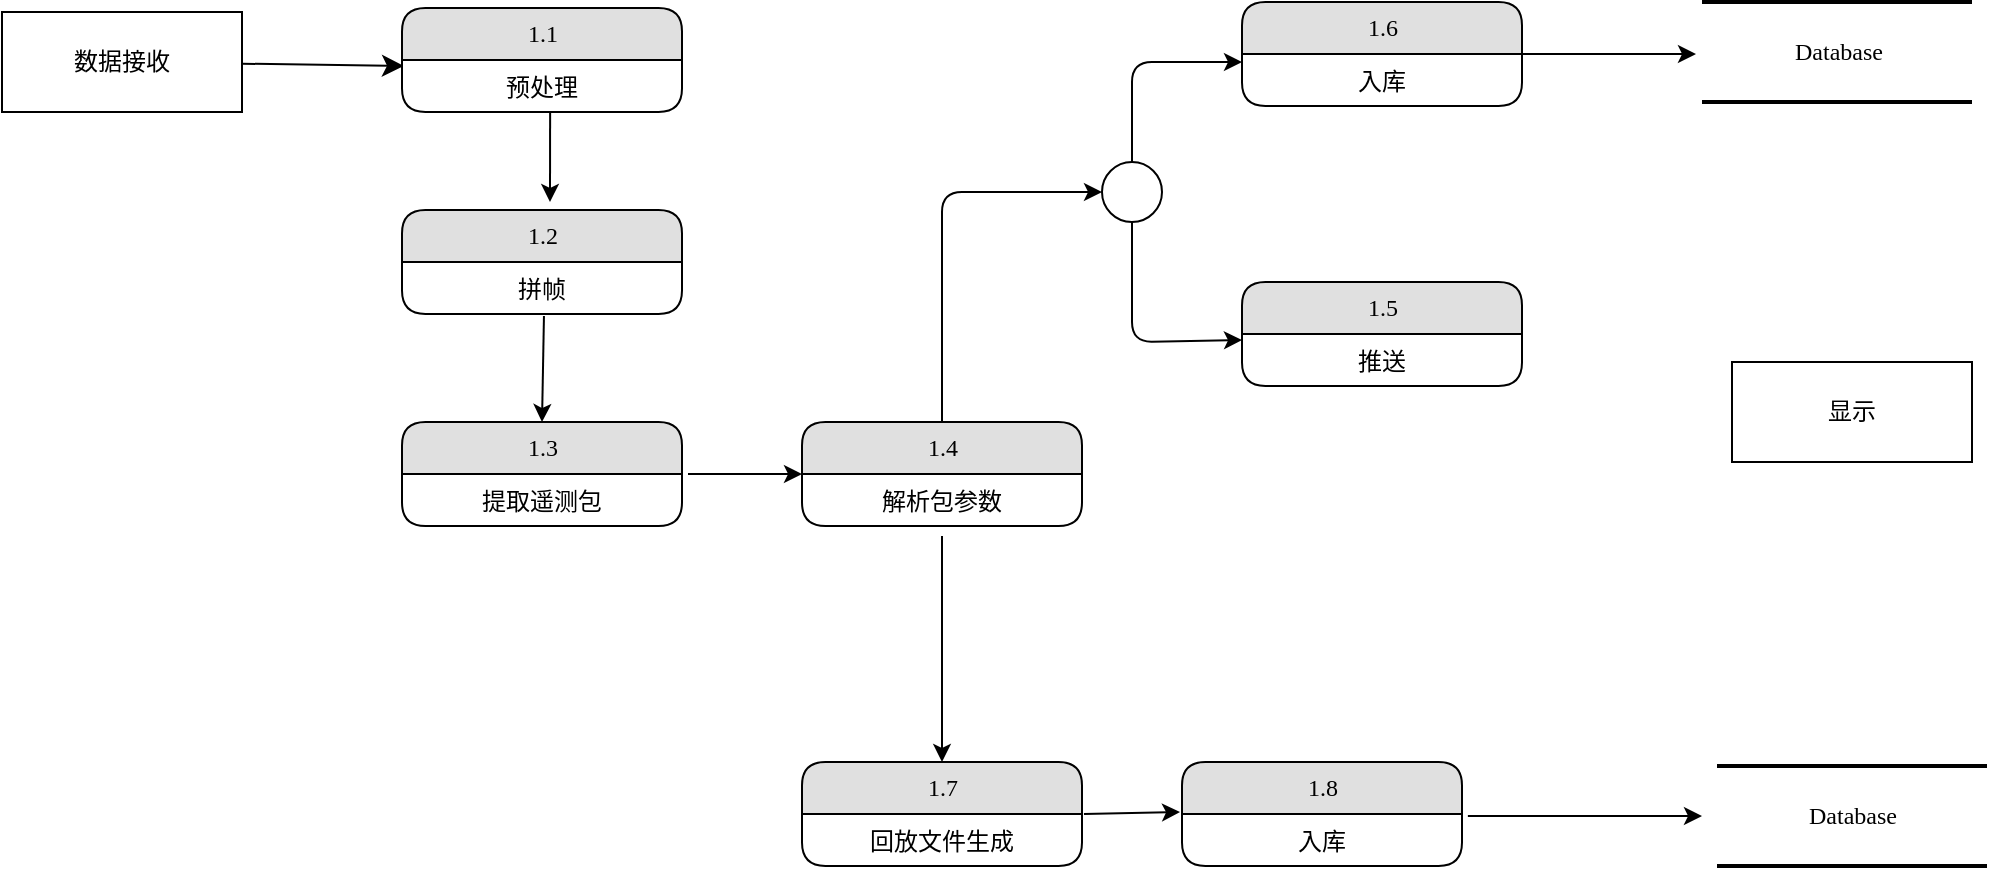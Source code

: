 <mxfile version="13.9.3" type="github">
  <diagram name="Page-1" id="52a04d89-c75d-2922-d76d-85b35f80e030">
    <mxGraphModel dx="1422" dy="806" grid="1" gridSize="10" guides="1" tooltips="1" connect="1" arrows="1" fold="1" page="1" pageScale="1" pageWidth="1100" pageHeight="850" background="#ffffff" math="0" shadow="0">
      <root>
        <mxCell id="0" />
        <mxCell id="1" parent="0" />
        <mxCell id="21ea969265ad0168-30" value="Database" style="html=1;rounded=0;shadow=0;comic=0;labelBackgroundColor=none;strokeWidth=2;fontFamily=Verdana;fontSize=12;align=center;shape=mxgraph.ios7ui.horLines;" parent="1" vertex="1">
          <mxGeometry x="910" y="50" width="135" height="50" as="geometry" />
        </mxCell>
        <mxCell id="17472293e6e8944d-29" value="显示" style="whiteSpace=wrap;html=1;rounded=0;shadow=0;comic=0;labelBackgroundColor=none;strokeWidth=1;fontFamily=Verdana;fontSize=12;align=center;" parent="1" vertex="1">
          <mxGeometry x="925" y="230" width="120" height="50" as="geometry" />
        </mxCell>
        <mxCell id="1fdf3b25b50cf41e-27" style="edgeStyle=none;html=1;labelBackgroundColor=none;startFill=0;startSize=8;endFill=1;endSize=8;fontFamily=Verdana;fontSize=12;entryX=0.007;entryY=0.115;entryDx=0;entryDy=0;entryPerimeter=0;" parent="1" source="17472293e6e8944d-30" target="1fdf3b25b50cf41e-18" edge="1">
          <mxGeometry relative="1" as="geometry" />
        </mxCell>
        <mxCell id="17472293e6e8944d-30" value="数据接收" style="whiteSpace=wrap;html=1;rounded=0;shadow=0;comic=0;labelBackgroundColor=none;strokeWidth=1;fontFamily=Verdana;fontSize=12;align=center;" parent="1" vertex="1">
          <mxGeometry x="60" y="55" width="120" height="50" as="geometry" />
        </mxCell>
        <mxCell id="1fdf3b25b50cf41e-1" value="1.5" style="swimlane;html=1;fontStyle=0;childLayout=stackLayout;horizontal=1;startSize=26;fillColor=#e0e0e0;horizontalStack=0;resizeParent=1;resizeLast=0;collapsible=1;marginBottom=0;swimlaneFillColor=#ffffff;align=center;rounded=1;shadow=0;comic=0;labelBackgroundColor=none;strokeWidth=1;fontFamily=Verdana;fontSize=12" parent="1" vertex="1">
          <mxGeometry x="680" y="190" width="140" height="52" as="geometry" />
        </mxCell>
        <mxCell id="1fdf3b25b50cf41e-2" value="推送" style="text;html=1;strokeColor=none;fillColor=none;spacingLeft=4;spacingRight=4;whiteSpace=wrap;overflow=hidden;rotatable=0;points=[[0,0.5],[1,0.5]];portConstraint=eastwest;align=center;" parent="1fdf3b25b50cf41e-1" vertex="1">
          <mxGeometry y="26" width="140" height="26" as="geometry" />
        </mxCell>
        <mxCell id="1fdf3b25b50cf41e-6" value="Database" style="html=1;rounded=0;shadow=0;comic=0;labelBackgroundColor=none;strokeWidth=2;fontFamily=Verdana;fontSize=12;align=center;shape=mxgraph.ios7ui.horLines;" parent="1" vertex="1">
          <mxGeometry x="917.5" y="432" width="135" height="50" as="geometry" />
        </mxCell>
        <mxCell id="1fdf3b25b50cf41e-7" value="1.6" style="swimlane;html=1;fontStyle=0;childLayout=stackLayout;horizontal=1;startSize=26;fillColor=#e0e0e0;horizontalStack=0;resizeParent=1;resizeLast=0;collapsible=1;marginBottom=0;swimlaneFillColor=#ffffff;align=center;rounded=1;shadow=0;comic=0;labelBackgroundColor=none;strokeWidth=1;fontFamily=Verdana;fontSize=12" parent="1" vertex="1">
          <mxGeometry x="680" y="50" width="140" height="52" as="geometry" />
        </mxCell>
        <mxCell id="1fdf3b25b50cf41e-8" value="入库" style="text;html=1;strokeColor=none;fillColor=none;spacingLeft=4;spacingRight=4;whiteSpace=wrap;overflow=hidden;rotatable=0;points=[[0,0.5],[1,0.5]];portConstraint=eastwest;align=center;" parent="1fdf3b25b50cf41e-7" vertex="1">
          <mxGeometry y="26" width="140" height="26" as="geometry" />
        </mxCell>
        <mxCell id="1fdf3b25b50cf41e-9" value="1.2" style="swimlane;html=1;fontStyle=0;childLayout=stackLayout;horizontal=1;startSize=26;fillColor=#e0e0e0;horizontalStack=0;resizeParent=1;resizeLast=0;collapsible=1;marginBottom=0;swimlaneFillColor=#ffffff;align=center;rounded=1;shadow=0;comic=0;labelBackgroundColor=none;strokeWidth=1;fontFamily=Verdana;fontSize=12" parent="1" vertex="1">
          <mxGeometry x="260" y="154" width="140" height="52" as="geometry" />
        </mxCell>
        <mxCell id="1fdf3b25b50cf41e-10" value="拼帧" style="text;html=1;strokeColor=none;fillColor=none;spacingLeft=4;spacingRight=4;whiteSpace=wrap;overflow=hidden;rotatable=0;points=[[0,0.5],[1,0.5]];portConstraint=eastwest;align=center;" parent="1fdf3b25b50cf41e-9" vertex="1">
          <mxGeometry y="26" width="140" height="26" as="geometry" />
        </mxCell>
        <mxCell id="1fdf3b25b50cf41e-13" value="1.3" style="swimlane;html=1;fontStyle=0;childLayout=stackLayout;horizontal=1;startSize=26;fillColor=#e0e0e0;horizontalStack=0;resizeParent=1;resizeLast=0;collapsible=1;marginBottom=0;swimlaneFillColor=#ffffff;align=center;rounded=1;shadow=0;comic=0;labelBackgroundColor=none;strokeWidth=1;fontFamily=Verdana;fontSize=12" parent="1" vertex="1">
          <mxGeometry x="260" y="260" width="140" height="52" as="geometry" />
        </mxCell>
        <mxCell id="1fdf3b25b50cf41e-14" value="提取遥测包" style="text;html=1;strokeColor=none;fillColor=none;spacingLeft=4;spacingRight=4;whiteSpace=wrap;overflow=hidden;rotatable=0;points=[[0,0.5],[1,0.5]];portConstraint=eastwest;align=center;" parent="1fdf3b25b50cf41e-13" vertex="1">
          <mxGeometry y="26" width="140" height="26" as="geometry" />
        </mxCell>
        <mxCell id="1fdf3b25b50cf41e-15" value="1.8" style="swimlane;html=1;fontStyle=0;childLayout=stackLayout;horizontal=1;startSize=26;fillColor=#e0e0e0;horizontalStack=0;resizeParent=1;resizeLast=0;collapsible=1;marginBottom=0;swimlaneFillColor=#ffffff;align=center;rounded=1;shadow=0;comic=0;labelBackgroundColor=none;strokeWidth=1;fontFamily=Verdana;fontSize=12" parent="1" vertex="1">
          <mxGeometry x="650" y="430" width="140" height="52" as="geometry" />
        </mxCell>
        <mxCell id="1fdf3b25b50cf41e-16" value="入库" style="text;html=1;strokeColor=none;fillColor=none;spacingLeft=4;spacingRight=4;whiteSpace=wrap;overflow=hidden;rotatable=0;points=[[0,0.5],[1,0.5]];portConstraint=eastwest;align=center;" parent="1fdf3b25b50cf41e-15" vertex="1">
          <mxGeometry y="26" width="140" height="26" as="geometry" />
        </mxCell>
        <mxCell id="1fdf3b25b50cf41e-17" value="1.1" style="swimlane;html=1;fontStyle=0;childLayout=stackLayout;horizontal=1;startSize=26;fillColor=#e0e0e0;horizontalStack=0;resizeParent=1;resizeLast=0;collapsible=1;marginBottom=0;swimlaneFillColor=#ffffff;align=center;rounded=1;shadow=0;comic=0;labelBackgroundColor=none;strokeWidth=1;fontFamily=Verdana;fontSize=12" parent="1" vertex="1">
          <mxGeometry x="260" y="53" width="140" height="52" as="geometry">
            <mxRectangle x="50" y="440" width="50" height="26" as="alternateBounds" />
          </mxGeometry>
        </mxCell>
        <mxCell id="1fdf3b25b50cf41e-18" value="预处理" style="text;html=1;strokeColor=none;fillColor=none;spacingLeft=4;spacingRight=4;whiteSpace=wrap;overflow=hidden;rotatable=0;points=[[0,0.5],[1,0.5]];portConstraint=eastwest;align=center;" parent="1fdf3b25b50cf41e-17" vertex="1">
          <mxGeometry y="26" width="140" height="26" as="geometry" />
        </mxCell>
        <mxCell id="1fdf3b25b50cf41e-19" value="1.4" style="swimlane;html=1;fontStyle=0;childLayout=stackLayout;horizontal=1;startSize=26;fillColor=#e0e0e0;horizontalStack=0;resizeParent=1;resizeLast=0;collapsible=1;marginBottom=0;swimlaneFillColor=#ffffff;align=center;rounded=1;shadow=0;comic=0;labelBackgroundColor=none;strokeWidth=1;fontFamily=Verdana;fontSize=12" parent="1" vertex="1">
          <mxGeometry x="460" y="260" width="140" height="52" as="geometry" />
        </mxCell>
        <mxCell id="1fdf3b25b50cf41e-20" value="解析包参数" style="text;html=1;strokeColor=none;fillColor=none;spacingLeft=4;spacingRight=4;whiteSpace=wrap;overflow=hidden;rotatable=0;points=[[0,0.5],[1,0.5]];portConstraint=eastwest;align=center;" parent="1fdf3b25b50cf41e-19" vertex="1">
          <mxGeometry y="26" width="140" height="26" as="geometry" />
        </mxCell>
        <mxCell id="1fdf3b25b50cf41e-21" value="1.7" style="swimlane;html=1;fontStyle=0;childLayout=stackLayout;horizontal=1;startSize=26;fillColor=#e0e0e0;horizontalStack=0;resizeParent=1;resizeLast=0;collapsible=1;marginBottom=0;swimlaneFillColor=#ffffff;align=center;rounded=1;shadow=0;comic=0;labelBackgroundColor=none;strokeWidth=1;fontFamily=Verdana;fontSize=12" parent="1" vertex="1">
          <mxGeometry x="460" y="430" width="140" height="52" as="geometry" />
        </mxCell>
        <mxCell id="1fdf3b25b50cf41e-22" value="回放文件生成" style="text;html=1;strokeColor=none;fillColor=none;spacingLeft=4;spacingRight=4;whiteSpace=wrap;overflow=hidden;rotatable=0;points=[[0,0.5],[1,0.5]];portConstraint=eastwest;align=center;" parent="1fdf3b25b50cf41e-21" vertex="1">
          <mxGeometry y="26" width="140" height="26" as="geometry" />
        </mxCell>
        <mxCell id="RBuiwRiVmpeP9ORaulmk-3" value="" style="endArrow=classic;html=1;exitX=1.007;exitY=0;exitDx=0;exitDy=0;exitPerimeter=0;entryX=-0.007;entryY=-0.038;entryDx=0;entryDy=0;entryPerimeter=0;" edge="1" parent="1" source="1fdf3b25b50cf41e-22" target="1fdf3b25b50cf41e-16">
          <mxGeometry width="50" height="50" relative="1" as="geometry">
            <mxPoint x="620" y="510" as="sourcePoint" />
            <mxPoint x="640" y="468" as="targetPoint" />
          </mxGeometry>
        </mxCell>
        <mxCell id="RBuiwRiVmpeP9ORaulmk-6" value="" style="endArrow=classic;html=1;exitX=0.5;exitY=0;exitDx=0;exitDy=0;entryX=0;entryY=0.5;entryDx=0;entryDy=0;" edge="1" parent="1" source="1fdf3b25b50cf41e-19" target="1fdf3b25b50cf41e-34">
          <mxGeometry width="50" height="50" relative="1" as="geometry">
            <mxPoint x="480" y="330" as="sourcePoint" />
            <mxPoint x="530" y="120" as="targetPoint" />
            <Array as="points">
              <mxPoint x="530" y="190" />
              <mxPoint x="530" y="145" />
            </Array>
          </mxGeometry>
        </mxCell>
        <mxCell id="RBuiwRiVmpeP9ORaulmk-8" value="" style="endArrow=classic;html=1;entryX=0;entryY=0.154;entryDx=0;entryDy=0;entryPerimeter=0;exitX=0.5;exitY=0;exitDx=0;exitDy=0;" edge="1" parent="1" source="1fdf3b25b50cf41e-34" target="1fdf3b25b50cf41e-8">
          <mxGeometry width="50" height="50" relative="1" as="geometry">
            <mxPoint x="620" y="140" as="sourcePoint" />
            <mxPoint x="670" y="80" as="targetPoint" />
            <Array as="points">
              <mxPoint x="625" y="80" />
            </Array>
          </mxGeometry>
        </mxCell>
        <mxCell id="1fdf3b25b50cf41e-34" value="" style="ellipse;whiteSpace=wrap;html=1;rounded=1;shadow=0;comic=0;labelBackgroundColor=none;strokeWidth=1;fontFamily=Verdana;fontSize=12;align=center;" parent="1" vertex="1">
          <mxGeometry x="610" y="130" width="30" height="30" as="geometry" />
        </mxCell>
        <mxCell id="RBuiwRiVmpeP9ORaulmk-11" value="" style="endArrow=classic;html=1;exitX=0.5;exitY=1;exitDx=0;exitDy=0;" edge="1" parent="1" source="1fdf3b25b50cf41e-34">
          <mxGeometry width="50" height="50" relative="1" as="geometry">
            <mxPoint x="625" y="170" as="sourcePoint" />
            <mxPoint x="680" y="219" as="targetPoint" />
            <Array as="points">
              <mxPoint x="625" y="220" />
            </Array>
          </mxGeometry>
        </mxCell>
        <mxCell id="RBuiwRiVmpeP9ORaulmk-12" value="" style="endArrow=classic;html=1;exitX=1;exitY=0.5;exitDx=0;exitDy=0;" edge="1" parent="1" source="1fdf3b25b50cf41e-7">
          <mxGeometry width="50" height="50" relative="1" as="geometry">
            <mxPoint x="820" y="81" as="sourcePoint" />
            <mxPoint x="907" y="76" as="targetPoint" />
          </mxGeometry>
        </mxCell>
        <mxCell id="RBuiwRiVmpeP9ORaulmk-13" value="" style="endArrow=classic;html=1;exitX=0.529;exitY=1;exitDx=0;exitDy=0;exitPerimeter=0;" edge="1" parent="1" source="1fdf3b25b50cf41e-18">
          <mxGeometry width="50" height="50" relative="1" as="geometry">
            <mxPoint x="420" y="130" as="sourcePoint" />
            <mxPoint x="334" y="150" as="targetPoint" />
          </mxGeometry>
        </mxCell>
        <mxCell id="RBuiwRiVmpeP9ORaulmk-15" value="" style="endArrow=classic;html=1;exitX=0.507;exitY=1.038;exitDx=0;exitDy=0;exitPerimeter=0;entryX=0.5;entryY=0;entryDx=0;entryDy=0;" edge="1" parent="1" source="1fdf3b25b50cf41e-10" target="1fdf3b25b50cf41e-13">
          <mxGeometry width="50" height="50" relative="1" as="geometry">
            <mxPoint x="400" y="250" as="sourcePoint" />
            <mxPoint x="330" y="250" as="targetPoint" />
          </mxGeometry>
        </mxCell>
        <mxCell id="RBuiwRiVmpeP9ORaulmk-16" value="" style="endArrow=classic;html=1;entryX=0;entryY=0.5;entryDx=0;entryDy=0;" edge="1" parent="1" target="1fdf3b25b50cf41e-19">
          <mxGeometry width="50" height="50" relative="1" as="geometry">
            <mxPoint x="403" y="286" as="sourcePoint" />
            <mxPoint x="430" y="242" as="targetPoint" />
            <Array as="points" />
          </mxGeometry>
        </mxCell>
        <mxCell id="RBuiwRiVmpeP9ORaulmk-18" value="" style="endArrow=classic;html=1;exitX=1.021;exitY=0.038;exitDx=0;exitDy=0;exitPerimeter=0;" edge="1" parent="1" source="1fdf3b25b50cf41e-16">
          <mxGeometry width="50" height="50" relative="1" as="geometry">
            <mxPoint x="800" y="460" as="sourcePoint" />
            <mxPoint x="910" y="457" as="targetPoint" />
            <Array as="points" />
          </mxGeometry>
        </mxCell>
        <mxCell id="RBuiwRiVmpeP9ORaulmk-20" value="" style="endArrow=classic;html=1;entryX=0.5;entryY=0;entryDx=0;entryDy=0;" edge="1" parent="1" target="1fdf3b25b50cf41e-21">
          <mxGeometry width="50" height="50" relative="1" as="geometry">
            <mxPoint x="530" y="317" as="sourcePoint" />
            <mxPoint x="530" y="390" as="targetPoint" />
          </mxGeometry>
        </mxCell>
      </root>
    </mxGraphModel>
  </diagram>
</mxfile>
